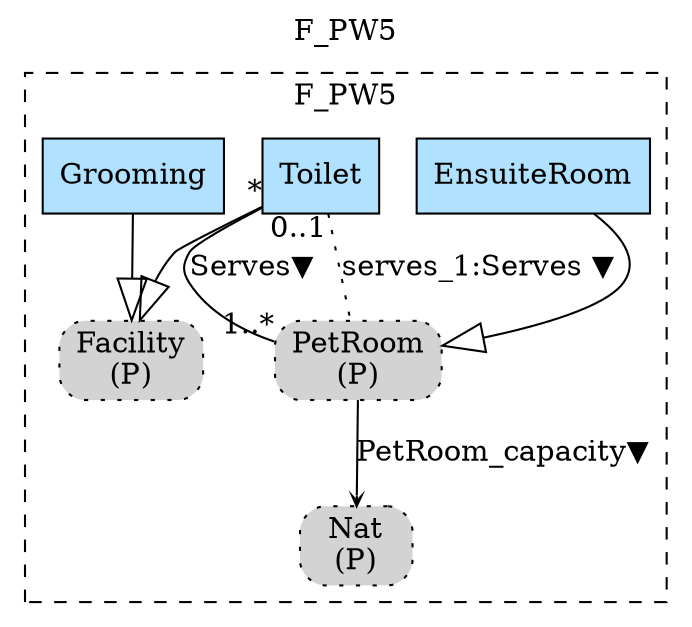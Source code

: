 digraph {graph[label=F_PW5,labelloc=tl,labelfontsize=12];
subgraph cluster_F_PW5{style=dashed;label=F_PW5;
"PNat"[shape=box,fillcolor=lightgray,style ="rounded,filled,dotted",label=<Nat<br/>(P)>];
"EnsuiteRoom"[shape=record,fillcolor=lightskyblue1,style = filled,label="EnsuiteRoom"];
"PPetRoom"[shape=box,fillcolor=lightgray,style ="rounded,filled,dotted",label=<PetRoom<br/>(P)>];
"Toilet"[shape=record,fillcolor=lightskyblue1,style = filled,label="Toilet"];
"Grooming"[shape=record,fillcolor=lightskyblue1,style = filled,label="Grooming"];
"PFacility"[shape=box,fillcolor=lightgray,style ="rounded,filled,dotted",label=<Facility<br/>(P)>];

"PPetRoom"->"PNat"[label="PetRoom_capacity▼",arrowhead=vee,headlabel="",arrowsize=.5];
"Toilet"->"PPetRoom"[label="Serves▼",dir=none,taillabel="*",headlabel="1..*"];
"Toilet"->"PPetRoom"[label="serves_1:Serves ▼",dir=none,taillabel="0..1",headlabel="",style=dotted];
"EnsuiteRoom"->"PPetRoom"[arrowhead=onormal,arrowsize=2.0];
"Toilet"->"PFacility"[arrowhead=onormal,arrowsize=2.0];
"Grooming"->"PFacility"[arrowhead=onormal,arrowsize=2.0];

}



}